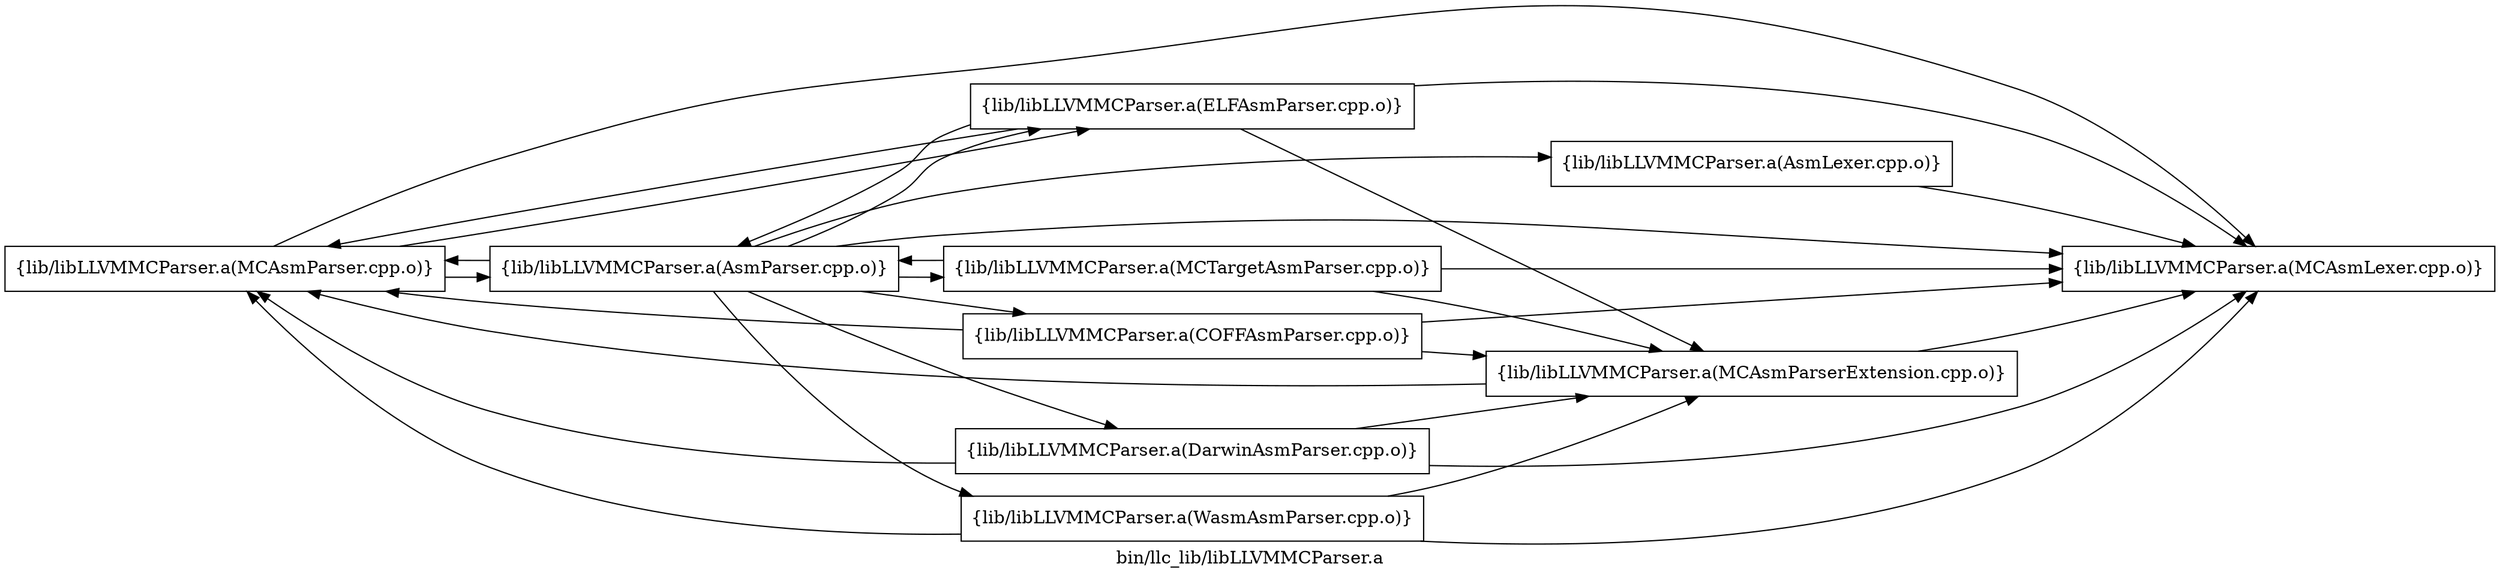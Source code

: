 digraph "bin/llc_lib/libLLVMMCParser.a" {
	label="bin/llc_lib/libLLVMMCParser.a";
	rankdir=LR;

	Node0x5638702fa578 [shape=record,shape=box,group=0,label="{lib/libLLVMMCParser.a(MCAsmLexer.cpp.o)}"];
	Node0x5638702fc648 [shape=record,shape=box,group=0,label="{lib/libLLVMMCParser.a(MCAsmParser.cpp.o)}"];
	Node0x5638702fc648 -> Node0x563870301e18;
	Node0x5638702fc648 -> Node0x563870303a38;
	Node0x5638702fc648 -> Node0x5638702fa578;
	Node0x5638702fbd38 [shape=record,shape=box,group=0,label="{lib/libLLVMMCParser.a(MCAsmParserExtension.cpp.o)}"];
	Node0x5638702fbd38 -> Node0x5638702fa578;
	Node0x5638702fbd38 -> Node0x5638702fc648;
	Node0x5638702fb5b8 [shape=record,shape=box,group=0,label="{lib/libLLVMMCParser.a(MCTargetAsmParser.cpp.o)}"];
	Node0x5638702fb5b8 -> Node0x563870301e18;
	Node0x5638702fb5b8 -> Node0x5638702fa578;
	Node0x5638702fb5b8 -> Node0x5638702fbd38;
	Node0x563870301e18 [shape=record,shape=box,group=0,label="{lib/libLLVMMCParser.a(AsmParser.cpp.o)}"];
	Node0x563870301e18 -> Node0x563870302b88;
	Node0x563870301e18 -> Node0x563870302ef8;
	Node0x563870301e18 -> Node0x5638703039e8;
	Node0x563870301e18 -> Node0x563870303a38;
	Node0x563870301e18 -> Node0x5638702fa578;
	Node0x563870301e18 -> Node0x5638702fc648;
	Node0x563870301e18 -> Node0x5638702fb5b8;
	Node0x563870301e18 -> Node0x5638702f8958;
	Node0x563870302b88 [shape=record,shape=box,group=0,label="{lib/libLLVMMCParser.a(AsmLexer.cpp.o)}"];
	Node0x563870302b88 -> Node0x5638702fa578;
	Node0x563870302ef8 [shape=record,shape=box,group=0,label="{lib/libLLVMMCParser.a(COFFAsmParser.cpp.o)}"];
	Node0x563870302ef8 -> Node0x5638702fa578;
	Node0x563870302ef8 -> Node0x5638702fc648;
	Node0x563870302ef8 -> Node0x5638702fbd38;
	Node0x5638703039e8 [shape=record,shape=box,group=0,label="{lib/libLLVMMCParser.a(DarwinAsmParser.cpp.o)}"];
	Node0x5638703039e8 -> Node0x5638702fa578;
	Node0x5638703039e8 -> Node0x5638702fc648;
	Node0x5638703039e8 -> Node0x5638702fbd38;
	Node0x563870303a38 [shape=record,shape=box,group=0,label="{lib/libLLVMMCParser.a(ELFAsmParser.cpp.o)}"];
	Node0x563870303a38 -> Node0x563870301e18;
	Node0x563870303a38 -> Node0x5638702fa578;
	Node0x563870303a38 -> Node0x5638702fc648;
	Node0x563870303a38 -> Node0x5638702fbd38;
	Node0x5638702f8958 [shape=record,shape=box,group=0,label="{lib/libLLVMMCParser.a(WasmAsmParser.cpp.o)}"];
	Node0x5638702f8958 -> Node0x5638702fa578;
	Node0x5638702f8958 -> Node0x5638702fc648;
	Node0x5638702f8958 -> Node0x5638702fbd38;
}

